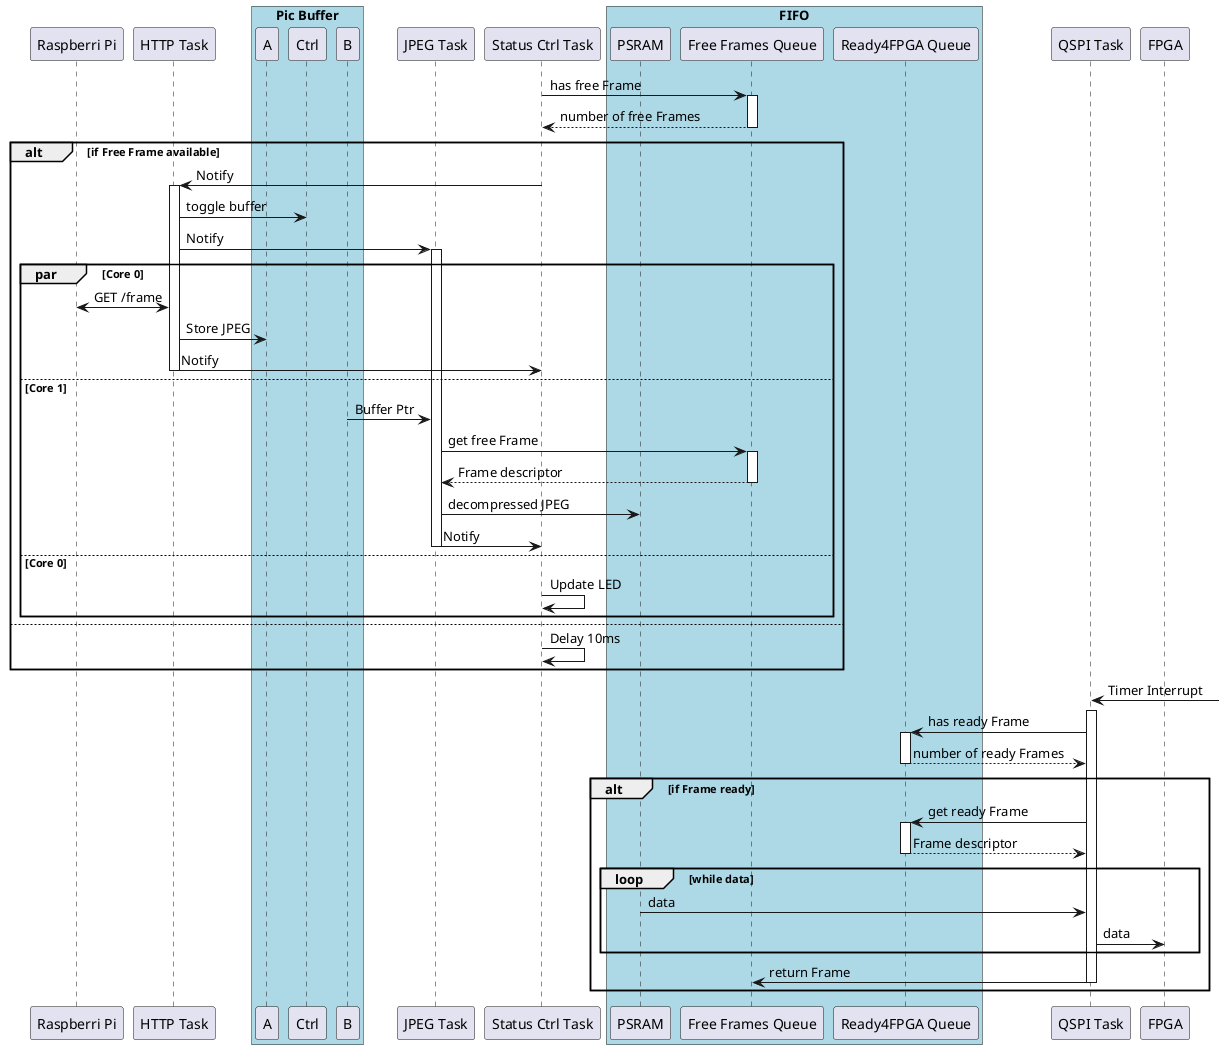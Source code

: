 @startuml


participant "Raspberri Pi" as RPi
participant "HTTP Task" as HTTP
box "Pic Buffer" #LightBlue
participant "A" as PIC_A
participant "Ctrl" as PIC
participant "B" as PIC_B
end box
participant "JPEG Task" as JPEG
participant "Status Ctrl Task" as CTRL
box "FIFO" #LightBlue
participant "PSRAM" as RAM
participant "Free Frames Queue" as FFq
participant "Ready4FPGA Queue" as R4Fq
end box
participant "QSPI Task" as QSPI
participant "FPGA" as FPGA


CTRL -> FFq: has free Frame
activate FFq
return number of free Frames
deactivate FFq
alt if Free Frame available
    CTRL -> HTTP: Notify
    activate HTTP
    HTTP -> PIC: toggle buffer
    HTTP -> JPEG: Notify
    par Core 0

    activate JPEG
        HTTP <-> RPi: GET /frame
        HTTP -> PIC_A: Store JPEG

        HTTP -> CTRL: Notify
    deactivate HTTP
    else Core 1
        PIC_B -> JPEG: Buffer Ptr
        JPEG -> FFq: get free Frame
        activate FFq
        return Frame descriptor
        deactivate FFq
        JPEG -> RAM: decompressed JPEG
        JPEG -> CTRL: Notify
    deactivate JPEG
    else Core 0
        CTRL -> CTRL: Update LED
    end


else
    CTRL -> CTRL : Delay 10ms
end

QSPI <- *:Timer Interrupt
activate QSPI
QSPI -> R4Fq: has ready Frame
activate R4Fq
return number of ready Frames
deactivate R4Fq

alt if Frame ready
QSPI -> R4Fq: get ready Frame
activate R4Fq
return Frame descriptor
deactivate R4Fq

loop while data
RAM->QSPI: data
QSPI -> FPGA :data
end loop
QSPI -> FFq : return Frame
deactivate QSPI
end











@enduml
